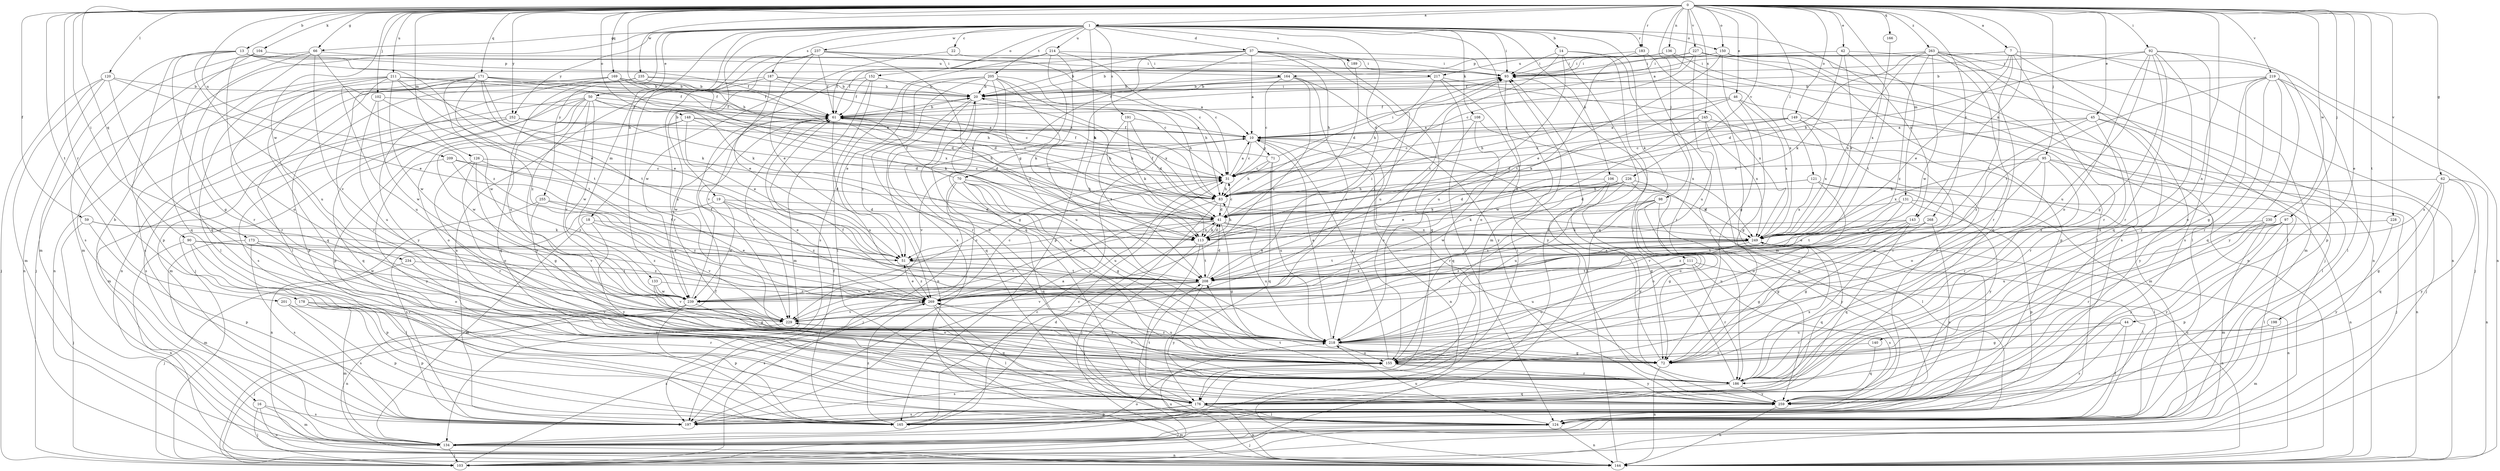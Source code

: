 strict digraph  {
0;
1;
7;
10;
13;
14;
16;
18;
19;
20;
22;
31;
37;
41;
42;
44;
45;
46;
50;
51;
59;
61;
62;
66;
70;
71;
72;
83;
90;
92;
93;
95;
97;
98;
102;
103;
104;
106;
108;
111;
113;
120;
121;
124;
126;
131;
133;
134;
136;
140;
143;
144;
148;
149;
150;
152;
155;
164;
165;
166;
169;
171;
173;
176;
178;
183;
186;
187;
189;
191;
197;
198;
201;
205;
208;
209;
211;
214;
217;
218;
219;
226;
227;
228;
229;
230;
234;
235;
237;
239;
245;
249;
252;
255;
259;
263;
268;
269;
0 -> 1  [label=a];
0 -> 7  [label=a];
0 -> 10  [label=a];
0 -> 13  [label=b];
0 -> 42  [label=e];
0 -> 44  [label=e];
0 -> 45  [label=e];
0 -> 46  [label=e];
0 -> 59  [label=f];
0 -> 62  [label=g];
0 -> 66  [label=g];
0 -> 83  [label=h];
0 -> 90  [label=i];
0 -> 92  [label=i];
0 -> 95  [label=j];
0 -> 97  [label=j];
0 -> 98  [label=j];
0 -> 102  [label=j];
0 -> 104  [label=k];
0 -> 120  [label=l];
0 -> 121  [label=l];
0 -> 126  [label=m];
0 -> 131  [label=m];
0 -> 136  [label=n];
0 -> 140  [label=n];
0 -> 143  [label=n];
0 -> 148  [label=o];
0 -> 149  [label=o];
0 -> 150  [label=o];
0 -> 166  [label=q];
0 -> 169  [label=q];
0 -> 171  [label=q];
0 -> 173  [label=q];
0 -> 178  [label=r];
0 -> 183  [label=r];
0 -> 198  [label=t];
0 -> 201  [label=t];
0 -> 209  [label=u];
0 -> 211  [label=u];
0 -> 219  [label=v];
0 -> 226  [label=v];
0 -> 227  [label=v];
0 -> 228  [label=v];
0 -> 230  [label=w];
0 -> 234  [label=w];
0 -> 235  [label=w];
0 -> 245  [label=x];
0 -> 252  [label=y];
0 -> 263  [label=z];
0 -> 268  [label=z];
1 -> 14  [label=b];
1 -> 16  [label=b];
1 -> 18  [label=b];
1 -> 19  [label=b];
1 -> 22  [label=c];
1 -> 37  [label=d];
1 -> 41  [label=d];
1 -> 50  [label=e];
1 -> 66  [label=g];
1 -> 93  [label=i];
1 -> 106  [label=k];
1 -> 108  [label=k];
1 -> 111  [label=k];
1 -> 113  [label=k];
1 -> 133  [label=m];
1 -> 134  [label=m];
1 -> 143  [label=n];
1 -> 150  [label=o];
1 -> 152  [label=o];
1 -> 183  [label=r];
1 -> 187  [label=s];
1 -> 189  [label=s];
1 -> 191  [label=s];
1 -> 205  [label=t];
1 -> 214  [label=u];
1 -> 237  [label=w];
1 -> 252  [label=y];
1 -> 255  [label=y];
7 -> 20  [label=b];
7 -> 51  [label=e];
7 -> 124  [label=l];
7 -> 144  [label=n];
7 -> 164  [label=p];
7 -> 186  [label=r];
7 -> 208  [label=t];
7 -> 217  [label=u];
10 -> 31  [label=c];
10 -> 61  [label=f];
10 -> 70  [label=g];
10 -> 71  [label=g];
10 -> 144  [label=n];
10 -> 186  [label=r];
10 -> 229  [label=v];
13 -> 51  [label=e];
13 -> 61  [label=f];
13 -> 72  [label=g];
13 -> 134  [label=m];
13 -> 164  [label=p];
13 -> 165  [label=p];
13 -> 217  [label=u];
13 -> 218  [label=u];
14 -> 93  [label=i];
14 -> 103  [label=j];
14 -> 176  [label=q];
14 -> 208  [label=t];
14 -> 218  [label=u];
14 -> 259  [label=y];
16 -> 103  [label=j];
16 -> 134  [label=m];
16 -> 144  [label=n];
16 -> 197  [label=s];
18 -> 134  [label=m];
18 -> 229  [label=v];
18 -> 249  [label=x];
18 -> 259  [label=y];
19 -> 41  [label=d];
19 -> 51  [label=e];
19 -> 197  [label=s];
19 -> 239  [label=w];
19 -> 269  [label=z];
20 -> 61  [label=f];
20 -> 83  [label=h];
20 -> 93  [label=i];
20 -> 144  [label=n];
20 -> 176  [label=q];
20 -> 218  [label=u];
22 -> 93  [label=i];
22 -> 239  [label=w];
31 -> 10  [label=a];
31 -> 83  [label=h];
37 -> 10  [label=a];
37 -> 20  [label=b];
37 -> 61  [label=f];
37 -> 83  [label=h];
37 -> 93  [label=i];
37 -> 165  [label=p];
37 -> 176  [label=q];
37 -> 197  [label=s];
37 -> 218  [label=u];
37 -> 249  [label=x];
41 -> 20  [label=b];
41 -> 31  [label=c];
41 -> 51  [label=e];
41 -> 72  [label=g];
41 -> 113  [label=k];
41 -> 218  [label=u];
41 -> 229  [label=v];
41 -> 249  [label=x];
42 -> 93  [label=i];
42 -> 113  [label=k];
42 -> 208  [label=t];
42 -> 249  [label=x];
42 -> 259  [label=y];
44 -> 72  [label=g];
44 -> 124  [label=l];
44 -> 197  [label=s];
44 -> 218  [label=u];
45 -> 10  [label=a];
45 -> 31  [label=c];
45 -> 124  [label=l];
45 -> 186  [label=r];
45 -> 259  [label=y];
45 -> 269  [label=z];
46 -> 61  [label=f];
46 -> 72  [label=g];
46 -> 83  [label=h];
46 -> 113  [label=k];
46 -> 249  [label=x];
46 -> 259  [label=y];
50 -> 31  [label=c];
50 -> 61  [label=f];
50 -> 113  [label=k];
50 -> 134  [label=m];
50 -> 165  [label=p];
50 -> 176  [label=q];
50 -> 197  [label=s];
50 -> 229  [label=v];
50 -> 239  [label=w];
50 -> 259  [label=y];
51 -> 208  [label=t];
51 -> 269  [label=z];
59 -> 103  [label=j];
59 -> 113  [label=k];
59 -> 165  [label=p];
59 -> 269  [label=z];
61 -> 10  [label=a];
61 -> 20  [label=b];
61 -> 83  [label=h];
61 -> 218  [label=u];
61 -> 229  [label=v];
61 -> 239  [label=w];
62 -> 72  [label=g];
62 -> 83  [label=h];
62 -> 144  [label=n];
62 -> 176  [label=q];
62 -> 249  [label=x];
62 -> 259  [label=y];
66 -> 93  [label=i];
66 -> 176  [label=q];
66 -> 186  [label=r];
66 -> 197  [label=s];
66 -> 229  [label=v];
66 -> 269  [label=z];
70 -> 61  [label=f];
70 -> 72  [label=g];
70 -> 83  [label=h];
70 -> 103  [label=j];
70 -> 155  [label=o];
70 -> 176  [label=q];
70 -> 197  [label=s];
70 -> 218  [label=u];
71 -> 31  [label=c];
71 -> 61  [label=f];
71 -> 83  [label=h];
71 -> 93  [label=i];
71 -> 176  [label=q];
71 -> 218  [label=u];
72 -> 10  [label=a];
72 -> 144  [label=n];
72 -> 269  [label=z];
83 -> 41  [label=d];
83 -> 61  [label=f];
83 -> 103  [label=j];
83 -> 269  [label=z];
90 -> 51  [label=e];
90 -> 124  [label=l];
90 -> 144  [label=n];
90 -> 165  [label=p];
90 -> 269  [label=z];
92 -> 72  [label=g];
92 -> 83  [label=h];
92 -> 93  [label=i];
92 -> 155  [label=o];
92 -> 165  [label=p];
92 -> 176  [label=q];
92 -> 186  [label=r];
92 -> 197  [label=s];
92 -> 218  [label=u];
93 -> 20  [label=b];
93 -> 155  [label=o];
95 -> 31  [label=c];
95 -> 103  [label=j];
95 -> 144  [label=n];
95 -> 155  [label=o];
95 -> 186  [label=r];
95 -> 218  [label=u];
95 -> 249  [label=x];
97 -> 113  [label=k];
97 -> 124  [label=l];
97 -> 165  [label=p];
97 -> 218  [label=u];
97 -> 259  [label=y];
97 -> 269  [label=z];
98 -> 41  [label=d];
98 -> 72  [label=g];
98 -> 113  [label=k];
98 -> 155  [label=o];
98 -> 259  [label=y];
98 -> 269  [label=z];
102 -> 61  [label=f];
102 -> 208  [label=t];
102 -> 218  [label=u];
102 -> 239  [label=w];
103 -> 61  [label=f];
103 -> 269  [label=z];
104 -> 93  [label=i];
104 -> 134  [label=m];
104 -> 155  [label=o];
104 -> 176  [label=q];
106 -> 51  [label=e];
106 -> 72  [label=g];
106 -> 83  [label=h];
106 -> 249  [label=x];
106 -> 259  [label=y];
108 -> 10  [label=a];
108 -> 155  [label=o];
108 -> 176  [label=q];
108 -> 249  [label=x];
111 -> 144  [label=n];
111 -> 155  [label=o];
111 -> 186  [label=r];
111 -> 197  [label=s];
111 -> 208  [label=t];
111 -> 218  [label=u];
113 -> 41  [label=d];
113 -> 83  [label=h];
113 -> 103  [label=j];
113 -> 124  [label=l];
113 -> 208  [label=t];
120 -> 20  [label=b];
120 -> 51  [label=e];
120 -> 103  [label=j];
120 -> 134  [label=m];
120 -> 144  [label=n];
120 -> 186  [label=r];
121 -> 41  [label=d];
121 -> 83  [label=h];
121 -> 144  [label=n];
121 -> 155  [label=o];
121 -> 249  [label=x];
121 -> 259  [label=y];
124 -> 103  [label=j];
124 -> 134  [label=m];
124 -> 144  [label=n];
124 -> 218  [label=u];
126 -> 31  [label=c];
126 -> 72  [label=g];
126 -> 155  [label=o];
126 -> 186  [label=r];
126 -> 208  [label=t];
131 -> 41  [label=d];
131 -> 124  [label=l];
131 -> 165  [label=p];
131 -> 208  [label=t];
131 -> 229  [label=v];
133 -> 72  [label=g];
133 -> 229  [label=v];
133 -> 239  [label=w];
133 -> 269  [label=z];
134 -> 31  [label=c];
134 -> 103  [label=j];
134 -> 144  [label=n];
134 -> 155  [label=o];
136 -> 20  [label=b];
136 -> 93  [label=i];
136 -> 124  [label=l];
136 -> 144  [label=n];
140 -> 155  [label=o];
140 -> 176  [label=q];
143 -> 51  [label=e];
143 -> 72  [label=g];
143 -> 113  [label=k];
143 -> 176  [label=q];
143 -> 218  [label=u];
144 -> 93  [label=i];
144 -> 218  [label=u];
148 -> 10  [label=a];
148 -> 41  [label=d];
148 -> 51  [label=e];
148 -> 83  [label=h];
148 -> 155  [label=o];
148 -> 239  [label=w];
149 -> 10  [label=a];
149 -> 31  [label=c];
149 -> 41  [label=d];
149 -> 103  [label=j];
149 -> 186  [label=r];
149 -> 249  [label=x];
150 -> 51  [label=e];
150 -> 72  [label=g];
150 -> 93  [label=i];
150 -> 124  [label=l];
150 -> 165  [label=p];
152 -> 20  [label=b];
152 -> 61  [label=f];
152 -> 124  [label=l];
152 -> 134  [label=m];
152 -> 229  [label=v];
155 -> 10  [label=a];
155 -> 20  [label=b];
155 -> 186  [label=r];
155 -> 197  [label=s];
155 -> 229  [label=v];
155 -> 259  [label=y];
155 -> 269  [label=z];
164 -> 20  [label=b];
164 -> 31  [label=c];
164 -> 61  [label=f];
164 -> 229  [label=v];
164 -> 259  [label=y];
164 -> 269  [label=z];
165 -> 31  [label=c];
165 -> 41  [label=d];
165 -> 61  [label=f];
165 -> 93  [label=i];
165 -> 269  [label=z];
166 -> 249  [label=x];
169 -> 20  [label=b];
169 -> 61  [label=f];
169 -> 83  [label=h];
169 -> 113  [label=k];
169 -> 124  [label=l];
169 -> 197  [label=s];
169 -> 249  [label=x];
169 -> 259  [label=y];
171 -> 20  [label=b];
171 -> 41  [label=d];
171 -> 61  [label=f];
171 -> 113  [label=k];
171 -> 144  [label=n];
171 -> 176  [label=q];
171 -> 186  [label=r];
171 -> 208  [label=t];
171 -> 239  [label=w];
171 -> 269  [label=z];
173 -> 51  [label=e];
173 -> 134  [label=m];
173 -> 155  [label=o];
173 -> 197  [label=s];
173 -> 239  [label=w];
176 -> 124  [label=l];
176 -> 144  [label=n];
176 -> 165  [label=p];
176 -> 197  [label=s];
176 -> 208  [label=t];
178 -> 134  [label=m];
178 -> 165  [label=p];
178 -> 186  [label=r];
178 -> 229  [label=v];
183 -> 93  [label=i];
183 -> 134  [label=m];
183 -> 186  [label=r];
183 -> 208  [label=t];
186 -> 93  [label=i];
186 -> 176  [label=q];
186 -> 249  [label=x];
186 -> 259  [label=y];
187 -> 10  [label=a];
187 -> 20  [label=b];
187 -> 51  [label=e];
187 -> 83  [label=h];
187 -> 103  [label=j];
187 -> 197  [label=s];
189 -> 41  [label=d];
191 -> 10  [label=a];
191 -> 41  [label=d];
191 -> 113  [label=k];
191 -> 208  [label=t];
197 -> 10  [label=a];
198 -> 134  [label=m];
198 -> 218  [label=u];
201 -> 165  [label=p];
201 -> 197  [label=s];
201 -> 229  [label=v];
205 -> 20  [label=b];
205 -> 51  [label=e];
205 -> 72  [label=g];
205 -> 83  [label=h];
205 -> 113  [label=k];
205 -> 186  [label=r];
205 -> 208  [label=t];
205 -> 249  [label=x];
205 -> 269  [label=z];
208 -> 41  [label=d];
208 -> 93  [label=i];
208 -> 229  [label=v];
208 -> 239  [label=w];
208 -> 259  [label=y];
208 -> 269  [label=z];
209 -> 31  [label=c];
209 -> 41  [label=d];
209 -> 259  [label=y];
209 -> 269  [label=z];
211 -> 20  [label=b];
211 -> 51  [label=e];
211 -> 61  [label=f];
211 -> 103  [label=j];
211 -> 124  [label=l];
211 -> 186  [label=r];
211 -> 208  [label=t];
211 -> 218  [label=u];
211 -> 239  [label=w];
214 -> 31  [label=c];
214 -> 61  [label=f];
214 -> 93  [label=i];
214 -> 176  [label=q];
214 -> 197  [label=s];
214 -> 208  [label=t];
217 -> 20  [label=b];
217 -> 83  [label=h];
217 -> 124  [label=l];
217 -> 249  [label=x];
217 -> 259  [label=y];
218 -> 10  [label=a];
218 -> 61  [label=f];
218 -> 72  [label=g];
218 -> 155  [label=o];
219 -> 20  [label=b];
219 -> 72  [label=g];
219 -> 103  [label=j];
219 -> 124  [label=l];
219 -> 155  [label=o];
219 -> 176  [label=q];
219 -> 186  [label=r];
219 -> 208  [label=t];
219 -> 259  [label=y];
226 -> 41  [label=d];
226 -> 83  [label=h];
226 -> 113  [label=k];
226 -> 124  [label=l];
226 -> 155  [label=o];
226 -> 218  [label=u];
226 -> 239  [label=w];
227 -> 31  [label=c];
227 -> 61  [label=f];
227 -> 93  [label=i];
227 -> 103  [label=j];
227 -> 144  [label=n];
227 -> 218  [label=u];
228 -> 249  [label=x];
228 -> 259  [label=y];
229 -> 103  [label=j];
229 -> 218  [label=u];
230 -> 134  [label=m];
230 -> 186  [label=r];
230 -> 249  [label=x];
230 -> 259  [label=y];
234 -> 103  [label=j];
234 -> 208  [label=t];
234 -> 259  [label=y];
235 -> 20  [label=b];
235 -> 31  [label=c];
235 -> 41  [label=d];
235 -> 144  [label=n];
235 -> 165  [label=p];
235 -> 218  [label=u];
237 -> 31  [label=c];
237 -> 51  [label=e];
237 -> 61  [label=f];
237 -> 93  [label=i];
237 -> 113  [label=k];
237 -> 186  [label=r];
237 -> 218  [label=u];
237 -> 239  [label=w];
239 -> 31  [label=c];
239 -> 61  [label=f];
239 -> 144  [label=n];
239 -> 155  [label=o];
239 -> 165  [label=p];
239 -> 249  [label=x];
245 -> 10  [label=a];
245 -> 31  [label=c];
245 -> 134  [label=m];
245 -> 165  [label=p];
245 -> 239  [label=w];
245 -> 249  [label=x];
249 -> 51  [label=e];
249 -> 72  [label=g];
249 -> 124  [label=l];
249 -> 144  [label=n];
249 -> 176  [label=q];
249 -> 208  [label=t];
249 -> 229  [label=v];
249 -> 269  [label=z];
252 -> 10  [label=a];
252 -> 31  [label=c];
252 -> 41  [label=d];
252 -> 134  [label=m];
252 -> 176  [label=q];
252 -> 197  [label=s];
255 -> 41  [label=d];
255 -> 144  [label=n];
255 -> 229  [label=v];
255 -> 269  [label=z];
259 -> 144  [label=n];
259 -> 208  [label=t];
263 -> 41  [label=d];
263 -> 93  [label=i];
263 -> 134  [label=m];
263 -> 144  [label=n];
263 -> 176  [label=q];
263 -> 186  [label=r];
263 -> 197  [label=s];
263 -> 239  [label=w];
263 -> 249  [label=x];
263 -> 269  [label=z];
268 -> 72  [label=g];
268 -> 197  [label=s];
268 -> 208  [label=t];
268 -> 249  [label=x];
269 -> 31  [label=c];
269 -> 51  [label=e];
269 -> 93  [label=i];
269 -> 124  [label=l];
269 -> 176  [label=q];
269 -> 197  [label=s];
269 -> 229  [label=v];
}

